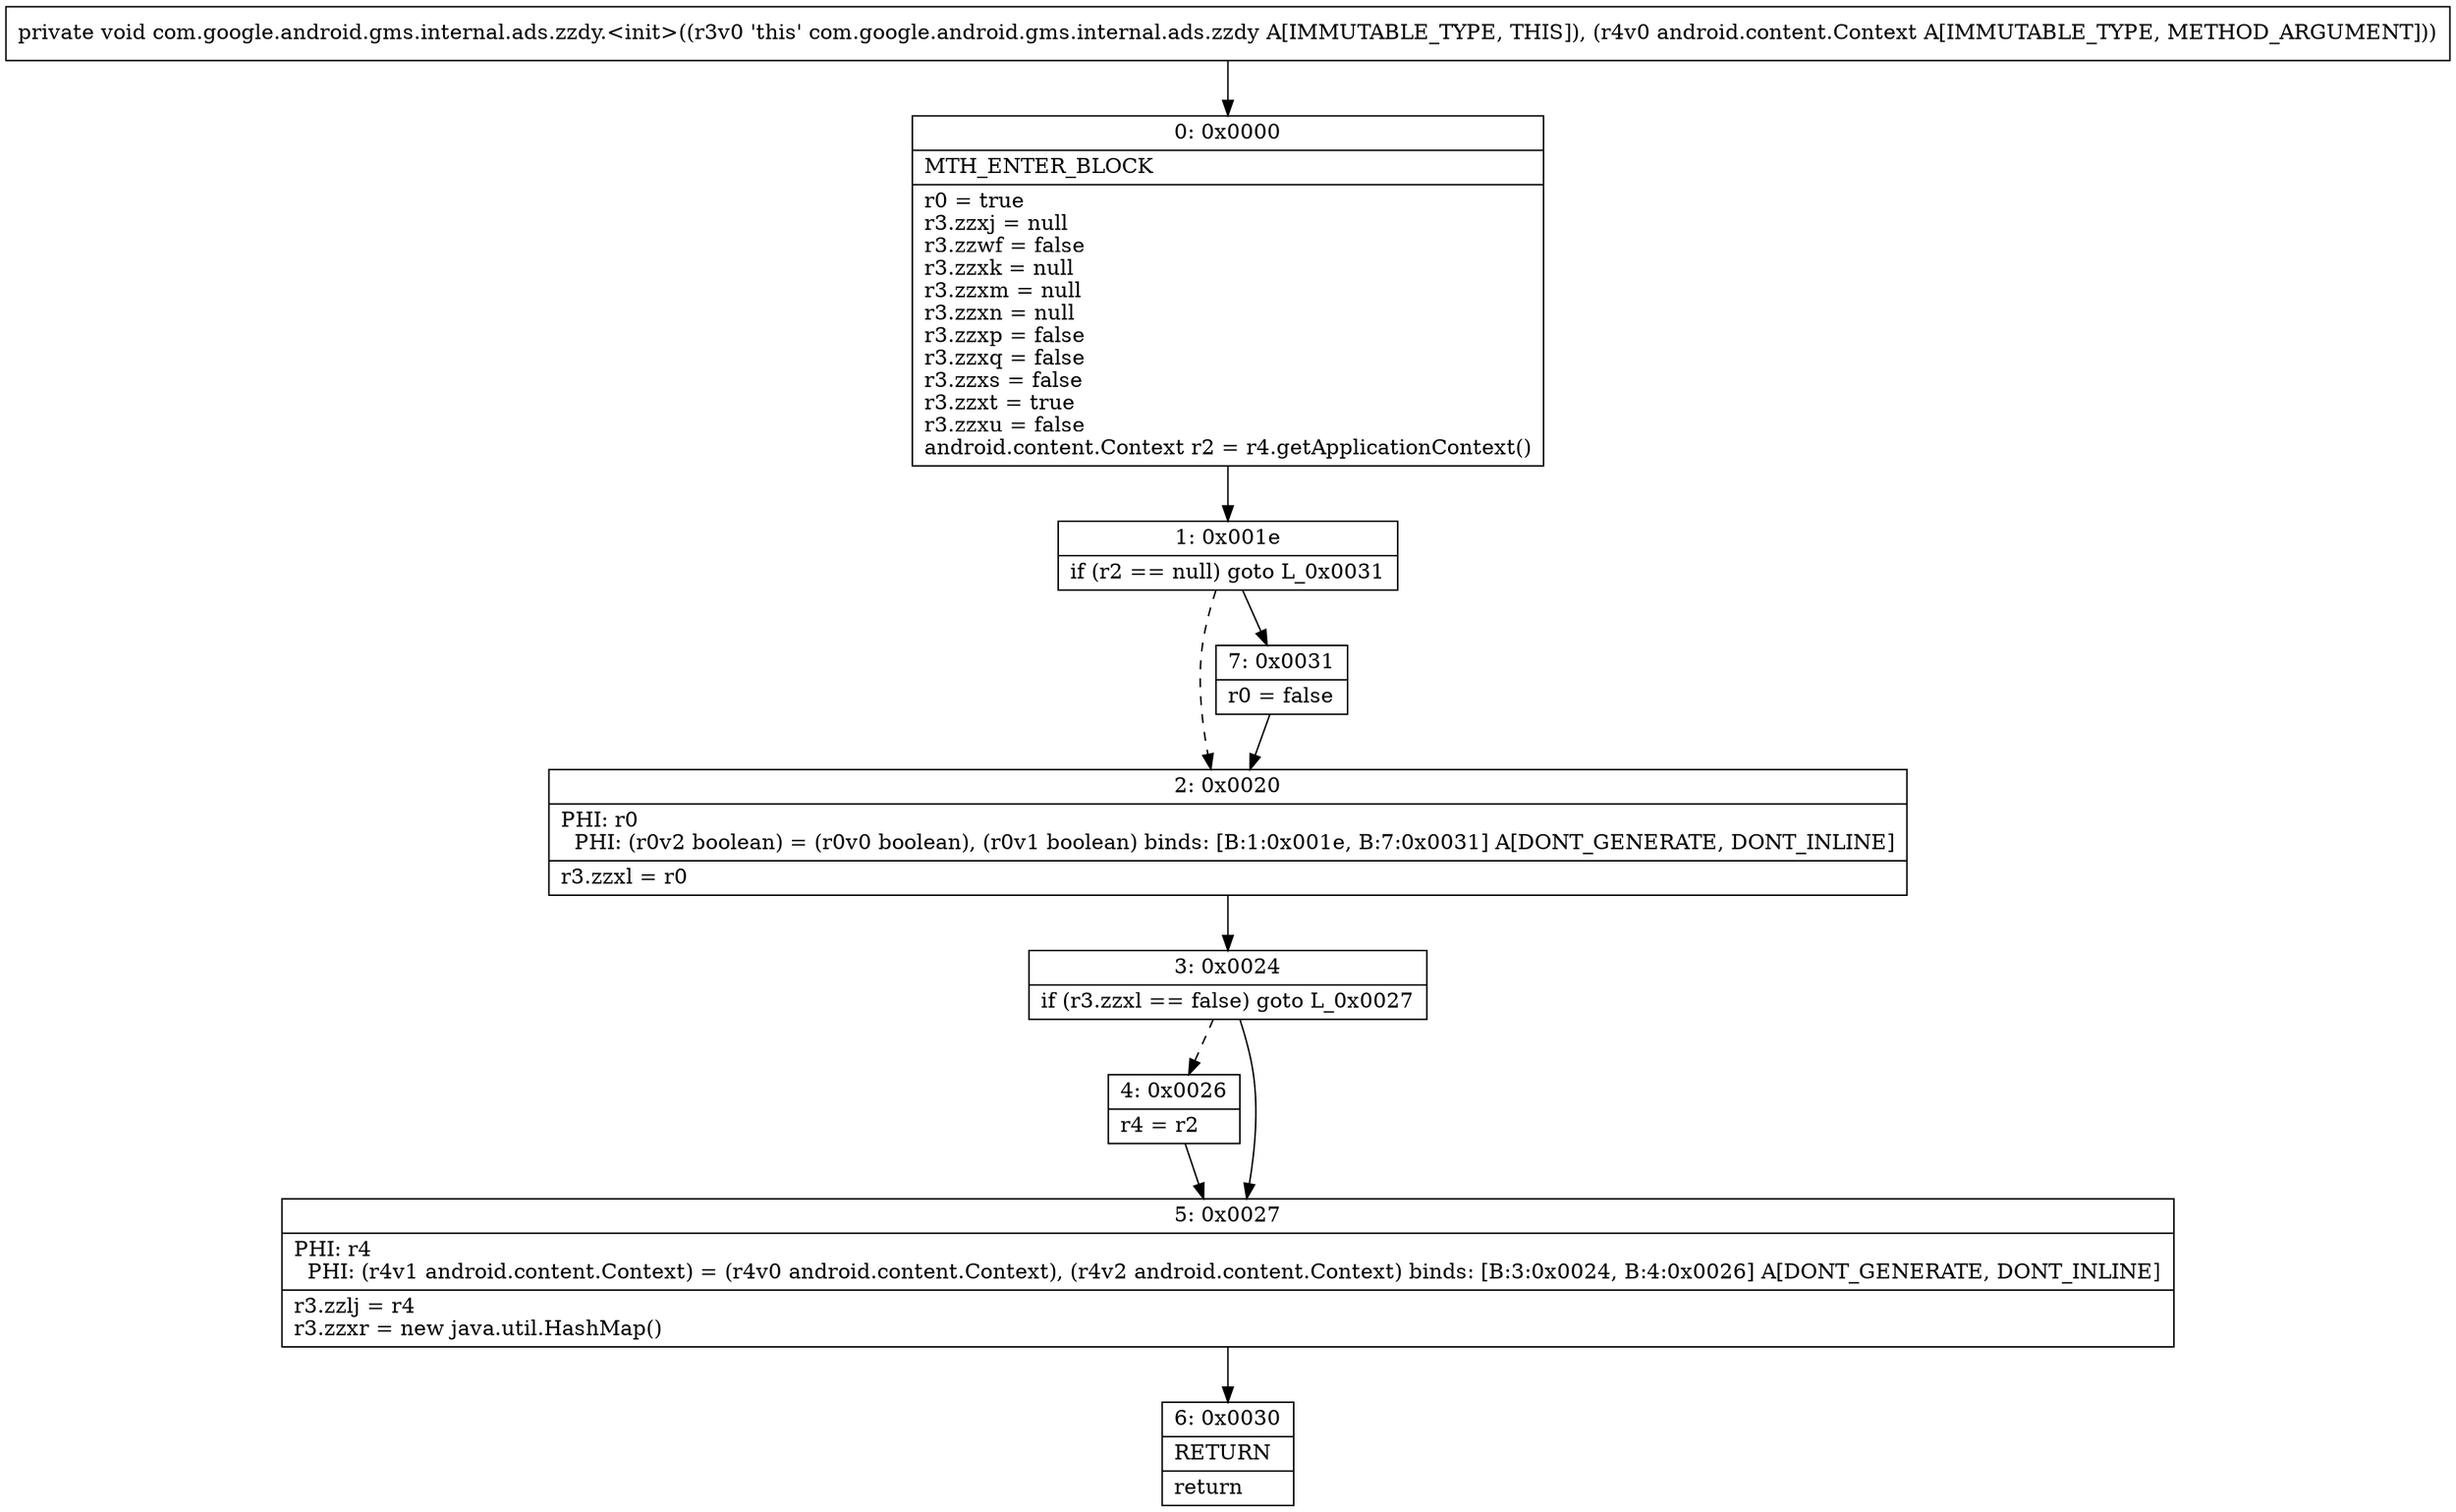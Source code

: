 digraph "CFG forcom.google.android.gms.internal.ads.zzdy.\<init\>(Landroid\/content\/Context;)V" {
Node_0 [shape=record,label="{0\:\ 0x0000|MTH_ENTER_BLOCK\l|r0 = true\lr3.zzxj = null\lr3.zzwf = false\lr3.zzxk = null\lr3.zzxm = null\lr3.zzxn = null\lr3.zzxp = false\lr3.zzxq = false\lr3.zzxs = false\lr3.zzxt = true\lr3.zzxu = false\landroid.content.Context r2 = r4.getApplicationContext()\l}"];
Node_1 [shape=record,label="{1\:\ 0x001e|if (r2 == null) goto L_0x0031\l}"];
Node_2 [shape=record,label="{2\:\ 0x0020|PHI: r0 \l  PHI: (r0v2 boolean) = (r0v0 boolean), (r0v1 boolean) binds: [B:1:0x001e, B:7:0x0031] A[DONT_GENERATE, DONT_INLINE]\l|r3.zzxl = r0\l}"];
Node_3 [shape=record,label="{3\:\ 0x0024|if (r3.zzxl == false) goto L_0x0027\l}"];
Node_4 [shape=record,label="{4\:\ 0x0026|r4 = r2\l}"];
Node_5 [shape=record,label="{5\:\ 0x0027|PHI: r4 \l  PHI: (r4v1 android.content.Context) = (r4v0 android.content.Context), (r4v2 android.content.Context) binds: [B:3:0x0024, B:4:0x0026] A[DONT_GENERATE, DONT_INLINE]\l|r3.zzlj = r4\lr3.zzxr = new java.util.HashMap()\l}"];
Node_6 [shape=record,label="{6\:\ 0x0030|RETURN\l|return\l}"];
Node_7 [shape=record,label="{7\:\ 0x0031|r0 = false\l}"];
MethodNode[shape=record,label="{private void com.google.android.gms.internal.ads.zzdy.\<init\>((r3v0 'this' com.google.android.gms.internal.ads.zzdy A[IMMUTABLE_TYPE, THIS]), (r4v0 android.content.Context A[IMMUTABLE_TYPE, METHOD_ARGUMENT])) }"];
MethodNode -> Node_0;
Node_0 -> Node_1;
Node_1 -> Node_2[style=dashed];
Node_1 -> Node_7;
Node_2 -> Node_3;
Node_3 -> Node_4[style=dashed];
Node_3 -> Node_5;
Node_4 -> Node_5;
Node_5 -> Node_6;
Node_7 -> Node_2;
}

